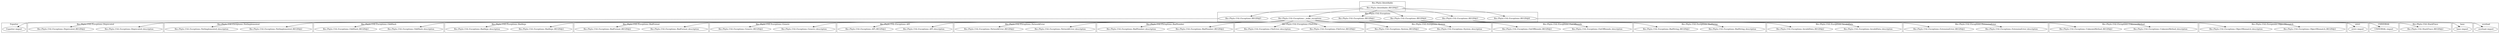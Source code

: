 digraph {
graph [overlap=false]
subgraph cluster_Bio_Phylo_Util_Exceptions_Deprecated {
	label="Bio::Phylo::Util::Exceptions::Deprecated";
	"Bio::Phylo::Util::Exceptions::Deprecated::description";
	"Bio::Phylo::Util::Exceptions::Deprecated::BEGIN@2";
}
subgraph cluster_Bio_Phylo_Identifiable {
	label="Bio::Phylo::Identifiable";
	"Bio::Phylo::Identifiable::BEGIN@3";
}
subgraph cluster_Bio_Phylo_Util_Exceptions_NotImplemented {
	label="Bio::Phylo::Util::Exceptions::NotImplemented";
	"Bio::Phylo::Util::Exceptions::NotImplemented::BEGIN@2";
	"Bio::Phylo::Util::Exceptions::NotImplemented::description";
}
subgraph cluster_Bio_Phylo_Util_Exceptions_OddHash {
	label="Bio::Phylo::Util::Exceptions::OddHash";
	"Bio::Phylo::Util::Exceptions::OddHash::description";
	"Bio::Phylo::Util::Exceptions::OddHash::BEGIN@2";
}
subgraph cluster_UNIVERSAL {
	label="UNIVERSAL";
	"UNIVERSAL::import";
}
subgraph cluster_Bio_Phylo_Util_Exceptions_BadArgs {
	label="Bio::Phylo::Util::Exceptions::BadArgs";
	"Bio::Phylo::Util::Exceptions::BadArgs::BEGIN@2";
	"Bio::Phylo::Util::Exceptions::BadArgs::description";
}
subgraph cluster_Bio_Phylo_Util_Exceptions_BadFormat {
	label="Bio::Phylo::Util::Exceptions::BadFormat";
	"Bio::Phylo::Util::Exceptions::BadFormat::description";
	"Bio::Phylo::Util::Exceptions::BadFormat::BEGIN@2";
}
subgraph cluster_Bio_Phylo_Util_Exceptions_Generic {
	label="Bio::Phylo::Util::Exceptions::Generic";
	"Bio::Phylo::Util::Exceptions::Generic::description";
	"Bio::Phylo::Util::Exceptions::Generic::BEGIN@2";
}
subgraph cluster_Bio_Phylo_Util_Exceptions_API {
	label="Bio::Phylo::Util::Exceptions::API";
	"Bio::Phylo::Util::Exceptions::API::description";
	"Bio::Phylo::Util::Exceptions::API::BEGIN@2";
}
subgraph cluster_Bio_Phylo_Util_Exceptions_NetworkError {
	label="Bio::Phylo::Util::Exceptions::NetworkError";
	"Bio::Phylo::Util::Exceptions::NetworkError::description";
	"Bio::Phylo::Util::Exceptions::NetworkError::BEGIN@2";
}
subgraph cluster_Bio_Phylo_Util_Exceptions_BadNumber {
	label="Bio::Phylo::Util::Exceptions::BadNumber";
	"Bio::Phylo::Util::Exceptions::BadNumber::BEGIN@2";
	"Bio::Phylo::Util::Exceptions::BadNumber::description";
}
subgraph cluster_base {
	label="base";
	"base::import";
}
subgraph cluster_Exporter {
	label="Exporter";
	"Exporter::import";
}
subgraph cluster_Bio_Phylo_Util_Exceptions_FileError {
	label="Bio::Phylo::Util::Exceptions::FileError";
	"Bio::Phylo::Util::Exceptions::FileError::BEGIN@2";
	"Bio::Phylo::Util::Exceptions::FileError::description";
}
subgraph cluster_Bio_Phylo_Util_Exceptions_System {
	label="Bio::Phylo::Util::Exceptions::System";
	"Bio::Phylo::Util::Exceptions::System::description";
	"Bio::Phylo::Util::Exceptions::System::BEGIN@2";
}
subgraph cluster_Bio_Phylo_Util_Exceptions_OutOfBounds {
	label="Bio::Phylo::Util::Exceptions::OutOfBounds";
	"Bio::Phylo::Util::Exceptions::OutOfBounds::description";
	"Bio::Phylo::Util::Exceptions::OutOfBounds::BEGIN@2";
}
subgraph cluster_Bio_Phylo_Util_Exceptions_BadString {
	label="Bio::Phylo::Util::Exceptions::BadString";
	"Bio::Phylo::Util::Exceptions::BadString::description";
	"Bio::Phylo::Util::Exceptions::BadString::BEGIN@2";
}
subgraph cluster_Bio_Phylo_Util_Exceptions_InvalidData {
	label="Bio::Phylo::Util::Exceptions::InvalidData";
	"Bio::Phylo::Util::Exceptions::InvalidData::description";
	"Bio::Phylo::Util::Exceptions::InvalidData::BEGIN@2";
}
subgraph cluster_Bio_Phylo_Util_Exceptions_ExtensionError {
	label="Bio::Phylo::Util::Exceptions::ExtensionError";
	"Bio::Phylo::Util::Exceptions::ExtensionError::description";
	"Bio::Phylo::Util::Exceptions::ExtensionError::BEGIN@2";
}
subgraph cluster_overload {
	label="overload";
	"overload::import";
}
subgraph cluster_Bio_Phylo_Util_Exceptions {
	label="Bio::Phylo::Util::Exceptions";
	"Bio::Phylo::Util::Exceptions::BEGIN@5";
	"Bio::Phylo::Util::Exceptions::_make_exceptions";
	"Bio::Phylo::Util::Exceptions::BEGIN@2";
	"Bio::Phylo::Util::Exceptions::BEGIN@4";
	"Bio::Phylo::Util::Exceptions::BEGIN@3";
	"Bio::Phylo::Util::Exceptions::BEGIN@6";
}
subgraph cluster_Bio_Phylo_Util_StackTrace {
	label="Bio::Phylo::Util::StackTrace";
	"Bio::Phylo::Util::StackTrace::BEGIN@2";
}
subgraph cluster_strict {
	label="strict";
	"strict::import";
}
subgraph cluster_Bio_Phylo_Util_Exceptions_UnknownMethod {
	label="Bio::Phylo::Util::Exceptions::UnknownMethod";
	"Bio::Phylo::Util::Exceptions::UnknownMethod::description";
	"Bio::Phylo::Util::Exceptions::UnknownMethod::BEGIN@2";
}
subgraph cluster_Bio_Phylo_Util_Exceptions_ObjectMismatch {
	label="Bio::Phylo::Util::Exceptions::ObjectMismatch";
	"Bio::Phylo::Util::Exceptions::ObjectMismatch::BEGIN@2";
	"Bio::Phylo::Util::Exceptions::ObjectMismatch::description";
}
"Bio::Phylo::Util::Exceptions::_make_exceptions" -> "Bio::Phylo::Util::Exceptions::BadArgs::BEGIN@2";
"Bio::Phylo::Identifiable::BEGIN@3" -> "Bio::Phylo::Util::Exceptions::BEGIN@4";
"Bio::Phylo::Util::Exceptions::BEGIN@6" -> "overload::import";
"Bio::Phylo::Util::Exceptions::_make_exceptions" -> "Bio::Phylo::Util::Exceptions::ExtensionError::BEGIN@2";
"Bio::Phylo::Util::Exceptions::_make_exceptions" -> "Bio::Phylo::Util::Exceptions::OddHash::BEGIN@2";
"Bio::Phylo::Util::Exceptions::_make_exceptions" -> "Bio::Phylo::Util::Exceptions::NetworkError::BEGIN@2";
"Bio::Phylo::Util::Exceptions::BEGIN@4" -> "UNIVERSAL::import";
"Bio::Phylo::Util::Exceptions::_make_exceptions" -> "Bio::Phylo::Util::Exceptions::BadNumber::description";
"Bio::Phylo::Identifiable::BEGIN@3" -> "Bio::Phylo::Util::Exceptions::BEGIN@2";
"Bio::Phylo::Util::Exceptions::_make_exceptions" -> "Bio::Phylo::Util::Exceptions::OddHash::description";
"Bio::Phylo::Identifiable::BEGIN@3" -> "Bio::Phylo::Util::Exceptions::_make_exceptions";
"Bio::Phylo::Util::Exceptions::_make_exceptions" -> "Bio::Phylo::Util::Exceptions::BadArgs::description";
"Bio::Phylo::Util::Exceptions::_make_exceptions" -> "Bio::Phylo::Util::Exceptions::BadFormat::description";
"Bio::Phylo::Util::Exceptions::_make_exceptions" -> "Bio::Phylo::Util::Exceptions::API::description";
"Bio::Phylo::Util::Exceptions::_make_exceptions" -> "Bio::Phylo::Util::Exceptions::OutOfBounds::BEGIN@2";
"Bio::Phylo::Util::Exceptions::BEGIN@4" -> "Bio::Phylo::Util::StackTrace::BEGIN@2";
"Bio::Phylo::Util::Exceptions::_make_exceptions" -> "Bio::Phylo::Util::Exceptions::System::description";
"Bio::Phylo::Util::Exceptions::_make_exceptions" -> "Bio::Phylo::Util::Exceptions::NetworkError::description";
"Bio::Phylo::Util::Exceptions::BEGIN@2" -> "strict::import";
"Bio::Phylo::Identifiable::BEGIN@3" -> "Bio::Phylo::Util::Exceptions::BEGIN@5";
"Bio::Phylo::Util::Exceptions::_make_exceptions" -> "Bio::Phylo::Util::Exceptions::ExtensionError::description";
"Bio::Phylo::Util::Exceptions::_make_exceptions" -> "Bio::Phylo::Util::Exceptions::API::BEGIN@2";
"Bio::Phylo::Util::Exceptions::_make_exceptions" -> "Bio::Phylo::Util::Exceptions::InvalidData::BEGIN@2";
"Bio::Phylo::Identifiable::BEGIN@3" -> "Bio::Phylo::Util::Exceptions::BEGIN@6";
"Bio::Phylo::Util::Exceptions::_make_exceptions" -> "Bio::Phylo::Util::Exceptions::BadFormat::BEGIN@2";
"Bio::Phylo::Util::Exceptions::_make_exceptions" -> "Bio::Phylo::Util::Exceptions::BadString::description";
"Bio::Phylo::Util::Exceptions::BEGIN@5" -> "Exporter::import";
"Bio::Phylo::Util::Exceptions::_make_exceptions" -> "Bio::Phylo::Util::Exceptions::NotImplemented::BEGIN@2";
"Bio::Phylo::Identifiable::BEGIN@3" -> "Bio::Phylo::Util::Exceptions::BEGIN@3";
"Bio::Phylo::Util::Exceptions::BEGIN@3" -> "base::import";
"Bio::Phylo::Util::Exceptions::_make_exceptions" -> "Bio::Phylo::Util::Exceptions::Generic::BEGIN@2";
"Bio::Phylo::Util::Exceptions::_make_exceptions" -> "Bio::Phylo::Util::Exceptions::ObjectMismatch::description";
"Bio::Phylo::Util::Exceptions::_make_exceptions" -> "Bio::Phylo::Util::Exceptions::InvalidData::description";
"Bio::Phylo::Util::Exceptions::_make_exceptions" -> "Bio::Phylo::Util::Exceptions::FileError::BEGIN@2";
"Bio::Phylo::Util::Exceptions::_make_exceptions" -> "Bio::Phylo::Util::Exceptions::NotImplemented::description";
"Bio::Phylo::Util::Exceptions::_make_exceptions" -> "Bio::Phylo::Util::Exceptions::Deprecated::description";
"Bio::Phylo::Util::Exceptions::_make_exceptions" -> "Bio::Phylo::Util::Exceptions::UnknownMethod::description";
"Bio::Phylo::Util::Exceptions::_make_exceptions" -> "Bio::Phylo::Util::Exceptions::UnknownMethod::BEGIN@2";
"Bio::Phylo::Util::Exceptions::_make_exceptions" -> "Bio::Phylo::Util::Exceptions::Deprecated::BEGIN@2";
"Bio::Phylo::Util::Exceptions::_make_exceptions" -> "Bio::Phylo::Util::Exceptions::OutOfBounds::description";
"Bio::Phylo::Util::Exceptions::_make_exceptions" -> "Bio::Phylo::Util::Exceptions::FileError::description";
"Bio::Phylo::Util::Exceptions::_make_exceptions" -> "Bio::Phylo::Util::Exceptions::System::BEGIN@2";
"Bio::Phylo::Util::Exceptions::_make_exceptions" -> "Bio::Phylo::Util::Exceptions::ObjectMismatch::BEGIN@2";
"Bio::Phylo::Util::Exceptions::_make_exceptions" -> "Bio::Phylo::Util::Exceptions::BadString::BEGIN@2";
"Bio::Phylo::Util::Exceptions::_make_exceptions" -> "Bio::Phylo::Util::Exceptions::Generic::description";
"Bio::Phylo::Util::Exceptions::_make_exceptions" -> "Bio::Phylo::Util::Exceptions::BadNumber::BEGIN@2";
}
